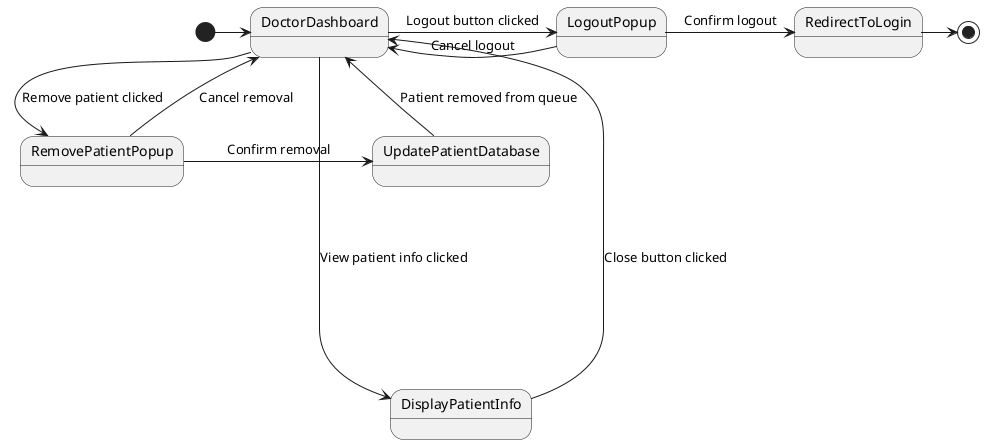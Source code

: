 @startuml

[*] -> DoctorDashboard

DoctorDashboard --> RemovePatientPopup: Remove patient clicked
RemovePatientPopup -> UpdatePatientDatabase: Confirm removal
UpdatePatientDatabase -> DoctorDashboard: Patient removed from queue
RemovePatientPopup -> DoctorDashboard : Cancel removal

DoctorDashboard -> LogoutPopup: Logout button clicked
LogoutPopup -> RedirectToLogin : Confirm logout
LogoutPopup -> DoctorDashboard : Cancel logout

DoctorDashboard -----> DisplayPatientInfo : View patient info clicked
DisplayPatientInfo --> DoctorDashboard : Close button clicked

RedirectToLogin  -> [*]

@enduml
